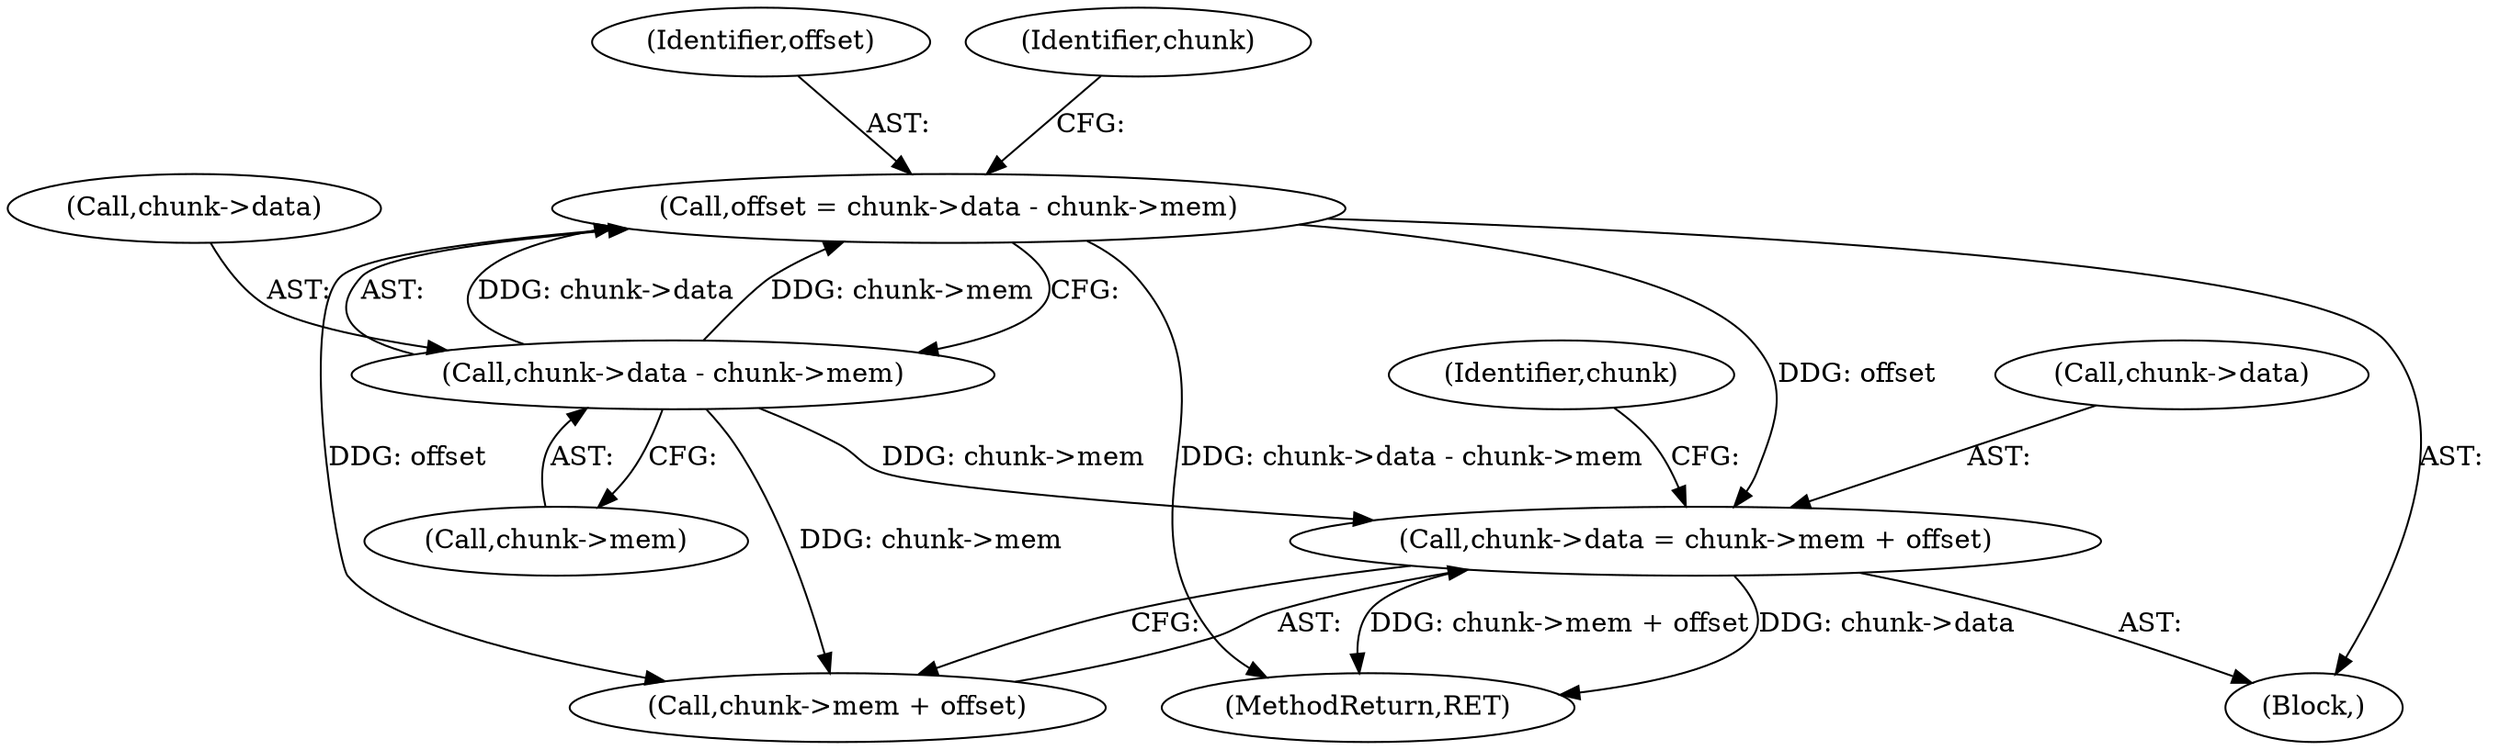 digraph "0_tor_3cea86eb2fbb65949673eb4ba8ebb695c87a57ce@integer" {
"1000146" [label="(Call,chunk->data = chunk->mem + offset)"];
"1000129" [label="(Call,chunk->data - chunk->mem)"];
"1000127" [label="(Call,offset = chunk->data - chunk->mem)"];
"1000176" [label="(MethodReturn,RET)"];
"1000147" [label="(Call,chunk->data)"];
"1000130" [label="(Call,chunk->data)"];
"1000150" [label="(Call,chunk->mem + offset)"];
"1000103" [label="(Block,)"];
"1000129" [label="(Call,chunk->data - chunk->mem)"];
"1000133" [label="(Call,chunk->mem)"];
"1000128" [label="(Identifier,offset)"];
"1000158" [label="(Identifier,chunk)"];
"1000146" [label="(Call,chunk->data = chunk->mem + offset)"];
"1000137" [label="(Identifier,chunk)"];
"1000127" [label="(Call,offset = chunk->data - chunk->mem)"];
"1000146" -> "1000103"  [label="AST: "];
"1000146" -> "1000150"  [label="CFG: "];
"1000147" -> "1000146"  [label="AST: "];
"1000150" -> "1000146"  [label="AST: "];
"1000158" -> "1000146"  [label="CFG: "];
"1000146" -> "1000176"  [label="DDG: chunk->mem + offset"];
"1000146" -> "1000176"  [label="DDG: chunk->data"];
"1000129" -> "1000146"  [label="DDG: chunk->mem"];
"1000127" -> "1000146"  [label="DDG: offset"];
"1000129" -> "1000127"  [label="AST: "];
"1000129" -> "1000133"  [label="CFG: "];
"1000130" -> "1000129"  [label="AST: "];
"1000133" -> "1000129"  [label="AST: "];
"1000127" -> "1000129"  [label="CFG: "];
"1000129" -> "1000127"  [label="DDG: chunk->data"];
"1000129" -> "1000127"  [label="DDG: chunk->mem"];
"1000129" -> "1000150"  [label="DDG: chunk->mem"];
"1000127" -> "1000103"  [label="AST: "];
"1000128" -> "1000127"  [label="AST: "];
"1000137" -> "1000127"  [label="CFG: "];
"1000127" -> "1000176"  [label="DDG: chunk->data - chunk->mem"];
"1000127" -> "1000150"  [label="DDG: offset"];
}
